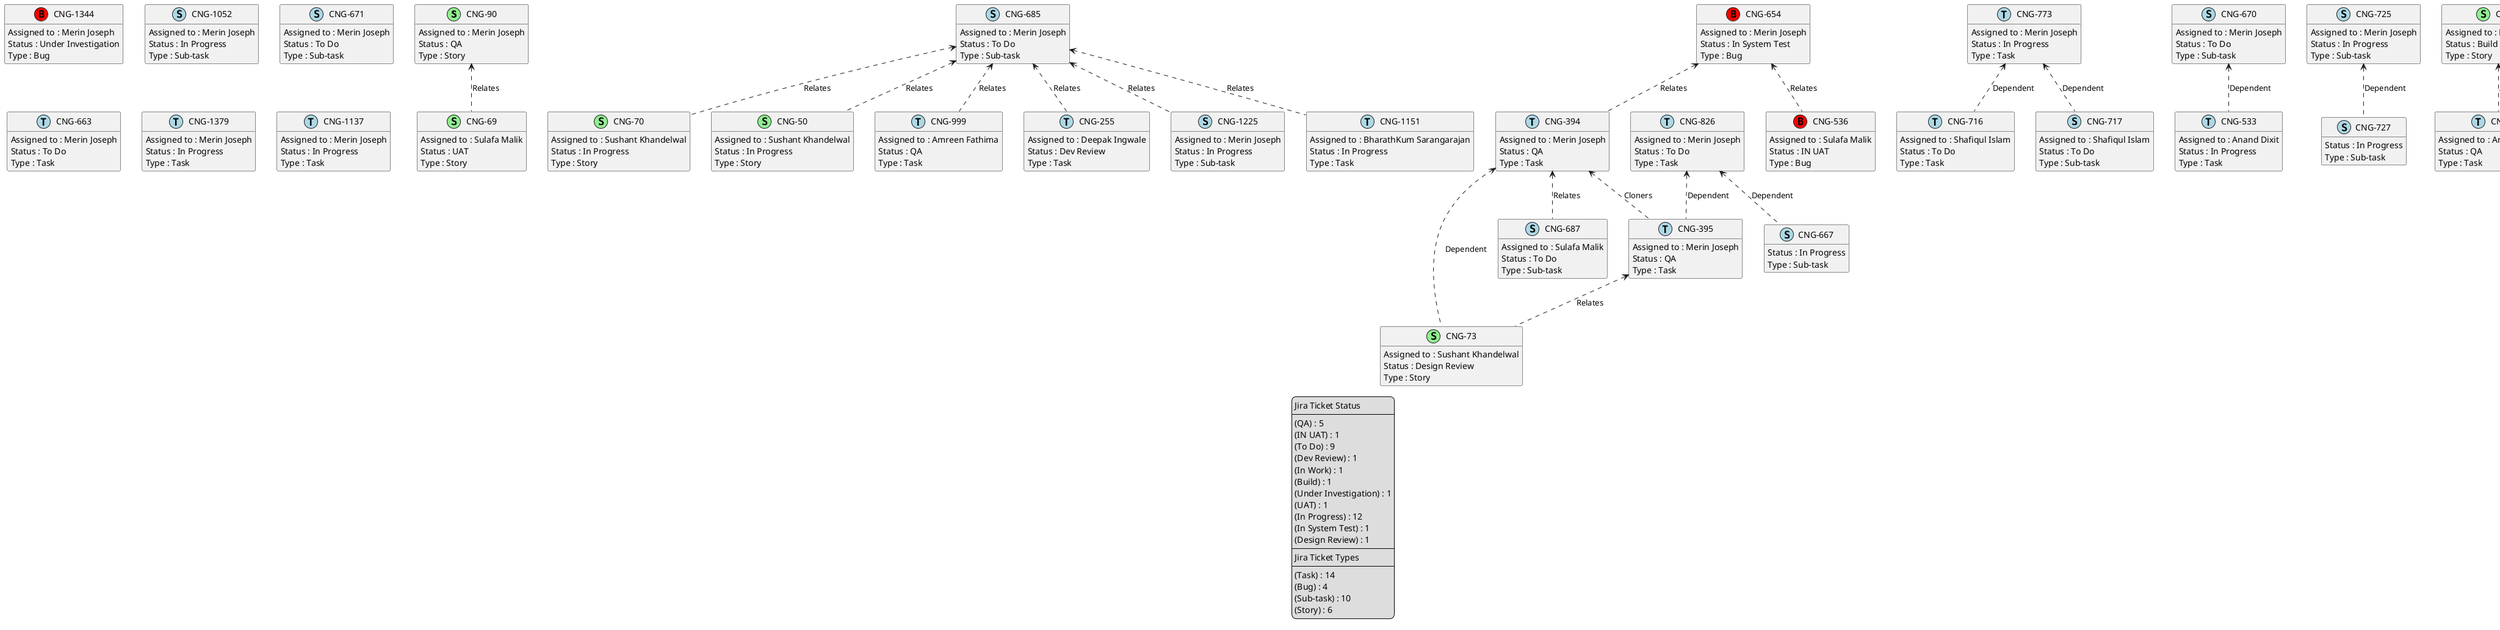 @startuml
'https://plantuml.com/class-diagram

' GENERATE CLASS DIAGRAM ===========
' Generated at    : Mon Apr 15 16:49:39 CEST 2024

hide empty members

legend
Jira Ticket Status
----
(QA) : 5
(IN UAT) : 1
(To Do) : 9
(Dev Review) : 1
(In Work) : 1
(Build) : 1
(Under Investigation) : 1
(UAT) : 1
(In Progress) : 12
(In System Test) : 1
(Design Review) : 1
----
Jira Ticket Types
----
(Task) : 14
(Bug) : 4
(Sub-task) : 10
(Story) : 6
end legend


' Tickets =======
class "CNG-90" << (S,lightgreen) >> {
  Assigned to : Merin Joseph
  Status : QA
  Type : Story
}

class "CNG-70" << (S,lightgreen) >> {
  Assigned to : Sushant Khandelwal
  Status : In Progress
  Type : Story
}

class "CNG-50" << (S,lightgreen) >> {
  Assigned to : Sushant Khandelwal
  Status : In Progress
  Type : Story
}

class "CNG-73" << (S,lightgreen) >> {
  Assigned to : Sushant Khandelwal
  Status : Design Review
  Type : Story
}

class "CNG-999" << (T,lightblue) >> {
  Assigned to : Amreen Fathima
  Status : QA
  Type : Task
}

class "CNG-716" << (T,lightblue) >> {
  Assigned to : Shafiqul Islam
  Status : To Do
  Type : Task
}

class "CNG-717" << (S,lightblue) >> {
  Assigned to : Shafiqul Islam
  Status : To Do
  Type : Sub-task
}

class "CNG-255" << (T,lightblue) >> {
  Assigned to : Deepak Ingwale
  Status : Dev Review
  Type : Task
}

class "CNG-773" << (T,lightblue) >> {
  Assigned to : Merin Joseph
  Status : In Progress
  Type : Task
}

class "CNG-1225" << (S,lightblue) >> {
  Assigned to : Merin Joseph
  Status : In Progress
  Type : Sub-task
}

class "CNG-654" << (B,red) >> {
  Assigned to : Merin Joseph
  Status : In System Test
  Type : Bug
}

class "CNG-533" << (T,lightblue) >> {
  Assigned to : Anand Dixit
  Status : In Progress
  Type : Task
}

class "CNG-1344" << (B,red) >> {
  Assigned to : Merin Joseph
  Status : Under Investigation
  Type : Bug
}

class "CNG-536" << (B,red) >> {
  Assigned to : Sulafa Malik
  Status : IN UAT
  Type : Bug
}

class "CNG-1151" << (T,lightblue) >> {
  Assigned to : BharathKum Sarangarajan
  Status : In Progress
  Type : Task
}

class "CNG-1052" << (S,lightblue) >> {
  Assigned to : Merin Joseph
  Status : In Progress
  Type : Sub-task
}

class "CNG-394" << (T,lightblue) >> {
  Assigned to : Merin Joseph
  Status : QA
  Type : Task
}

class "CNG-671" << (S,lightblue) >> {
  Assigned to : Merin Joseph
  Status : To Do
  Type : Sub-task
}

class "CNG-670" << (S,lightblue) >> {
  Assigned to : Merin Joseph
  Status : To Do
  Type : Sub-task
}

class "CNG-395" << (T,lightblue) >> {
  Assigned to : Merin Joseph
  Status : QA
  Type : Task
}

class "CNG-725" << (S,lightblue) >> {
  Assigned to : Merin Joseph
  Status : In Progress
  Type : Sub-task
}

class "CNG-826" << (T,lightblue) >> {
  Assigned to : Merin Joseph
  Status : To Do
  Type : Task
}

class "CNG-727" << (S,lightblue) >> {
  Status : In Progress
  Type : Sub-task
}

class "CNG-69" << (S,lightgreen) >> {
  Assigned to : Sulafa Malik
  Status : UAT
  Type : Story
}

class "CNG-2" << (S,lightgreen) >> {
  Assigned to : Merin Joseph
  Status : Build
  Type : Story
}

class "CNG-609" << (T,lightblue) >> {
  Assigned to : Amreen Fathima
  Status : QA
  Type : Task
}

class "CNG-663" << (T,lightblue) >> {
  Assigned to : Merin Joseph
  Status : To Do
  Type : Task
}

class "CNG-685" << (S,lightblue) >> {
  Assigned to : Merin Joseph
  Status : To Do
  Type : Sub-task
}

class "CNG-366" << (B,red) >> {
  Assigned to : Merin Joseph
  Status : In Work
  Type : Bug
}

class "CNG-1379" << (T,lightblue) >> {
  Assigned to : Merin Joseph
  Status : In Progress
  Type : Task
}

class "CNG-1137" << (T,lightblue) >> {
  Assigned to : Merin Joseph
  Status : In Progress
  Type : Task
}

class "CNG-687" << (S,lightblue) >> {
  Assigned to : Sulafa Malik
  Status : To Do
  Type : Sub-task
}

class "CNG-984" << (T,lightblue) >> {
  Status : To Do
  Type : Task
}

class "CNG-667" << (S,lightblue) >> {
  Status : In Progress
  Type : Sub-task
}



' Links =======
"CNG-773" <.. "CNG-717" : Dependent
"CNG-773" <.. "CNG-716" : Dependent
"CNG-654" <.. "CNG-536" : Relates
"CNG-654" <.. "CNG-394" : Relates
"CNG-670" <.. "CNG-533" : Dependent
"CNG-2" <.. "CNG-609" : Approval
"CNG-685" <.. "CNG-70" : Relates
"CNG-685" <.. "CNG-50" : Relates
"CNG-685" <.. "CNG-999" : Relates
"CNG-685" <.. "CNG-1225" : Relates
"CNG-685" <.. "CNG-1151" : Relates
"CNG-685" <.. "CNG-255" : Relates
"CNG-826" <.. "CNG-395" : Dependent
"CNG-826" <.. "CNG-667" : Dependent
"CNG-725" <.. "CNG-727" : Dependent
"CNG-394" <.. "CNG-395" : Cloners
"CNG-394" <.. "CNG-73" : Dependent
"CNG-394" <.. "CNG-687" : Relates
"CNG-395" <.. "CNG-73" : Relates
"CNG-366" <.. "CNG-984" : Relates
"CNG-90" <.. "CNG-69" : Relates


@enduml
